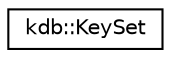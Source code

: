 digraph "Graphical Class Hierarchy"
{
 // LATEX_PDF_SIZE
  edge [fontname="Helvetica",fontsize="10",labelfontname="Helvetica",labelfontsize="10"];
  node [fontname="Helvetica",fontsize="10",shape=record];
  rankdir="LR";
  Node0 [label="kdb::KeySet",height=0.2,width=0.4,color="black", fillcolor="white", style="filled",URL="$classkdb_1_1KeySet.html",tooltip="A keyset holds together a set of keys."];
}

